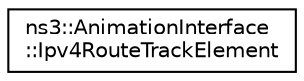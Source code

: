 digraph "Graphical Class Hierarchy"
{
 // LATEX_PDF_SIZE
  edge [fontname="Helvetica",fontsize="10",labelfontname="Helvetica",labelfontsize="10"];
  node [fontname="Helvetica",fontsize="10",shape=record];
  rankdir="LR";
  Node0 [label="ns3::AnimationInterface\l::Ipv4RouteTrackElement",height=0.2,width=0.4,color="black", fillcolor="white", style="filled",URL="$structns3_1_1_animation_interface_1_1_ipv4_route_track_element.html",tooltip="Ipv4RouteTrackElement structure."];
}
